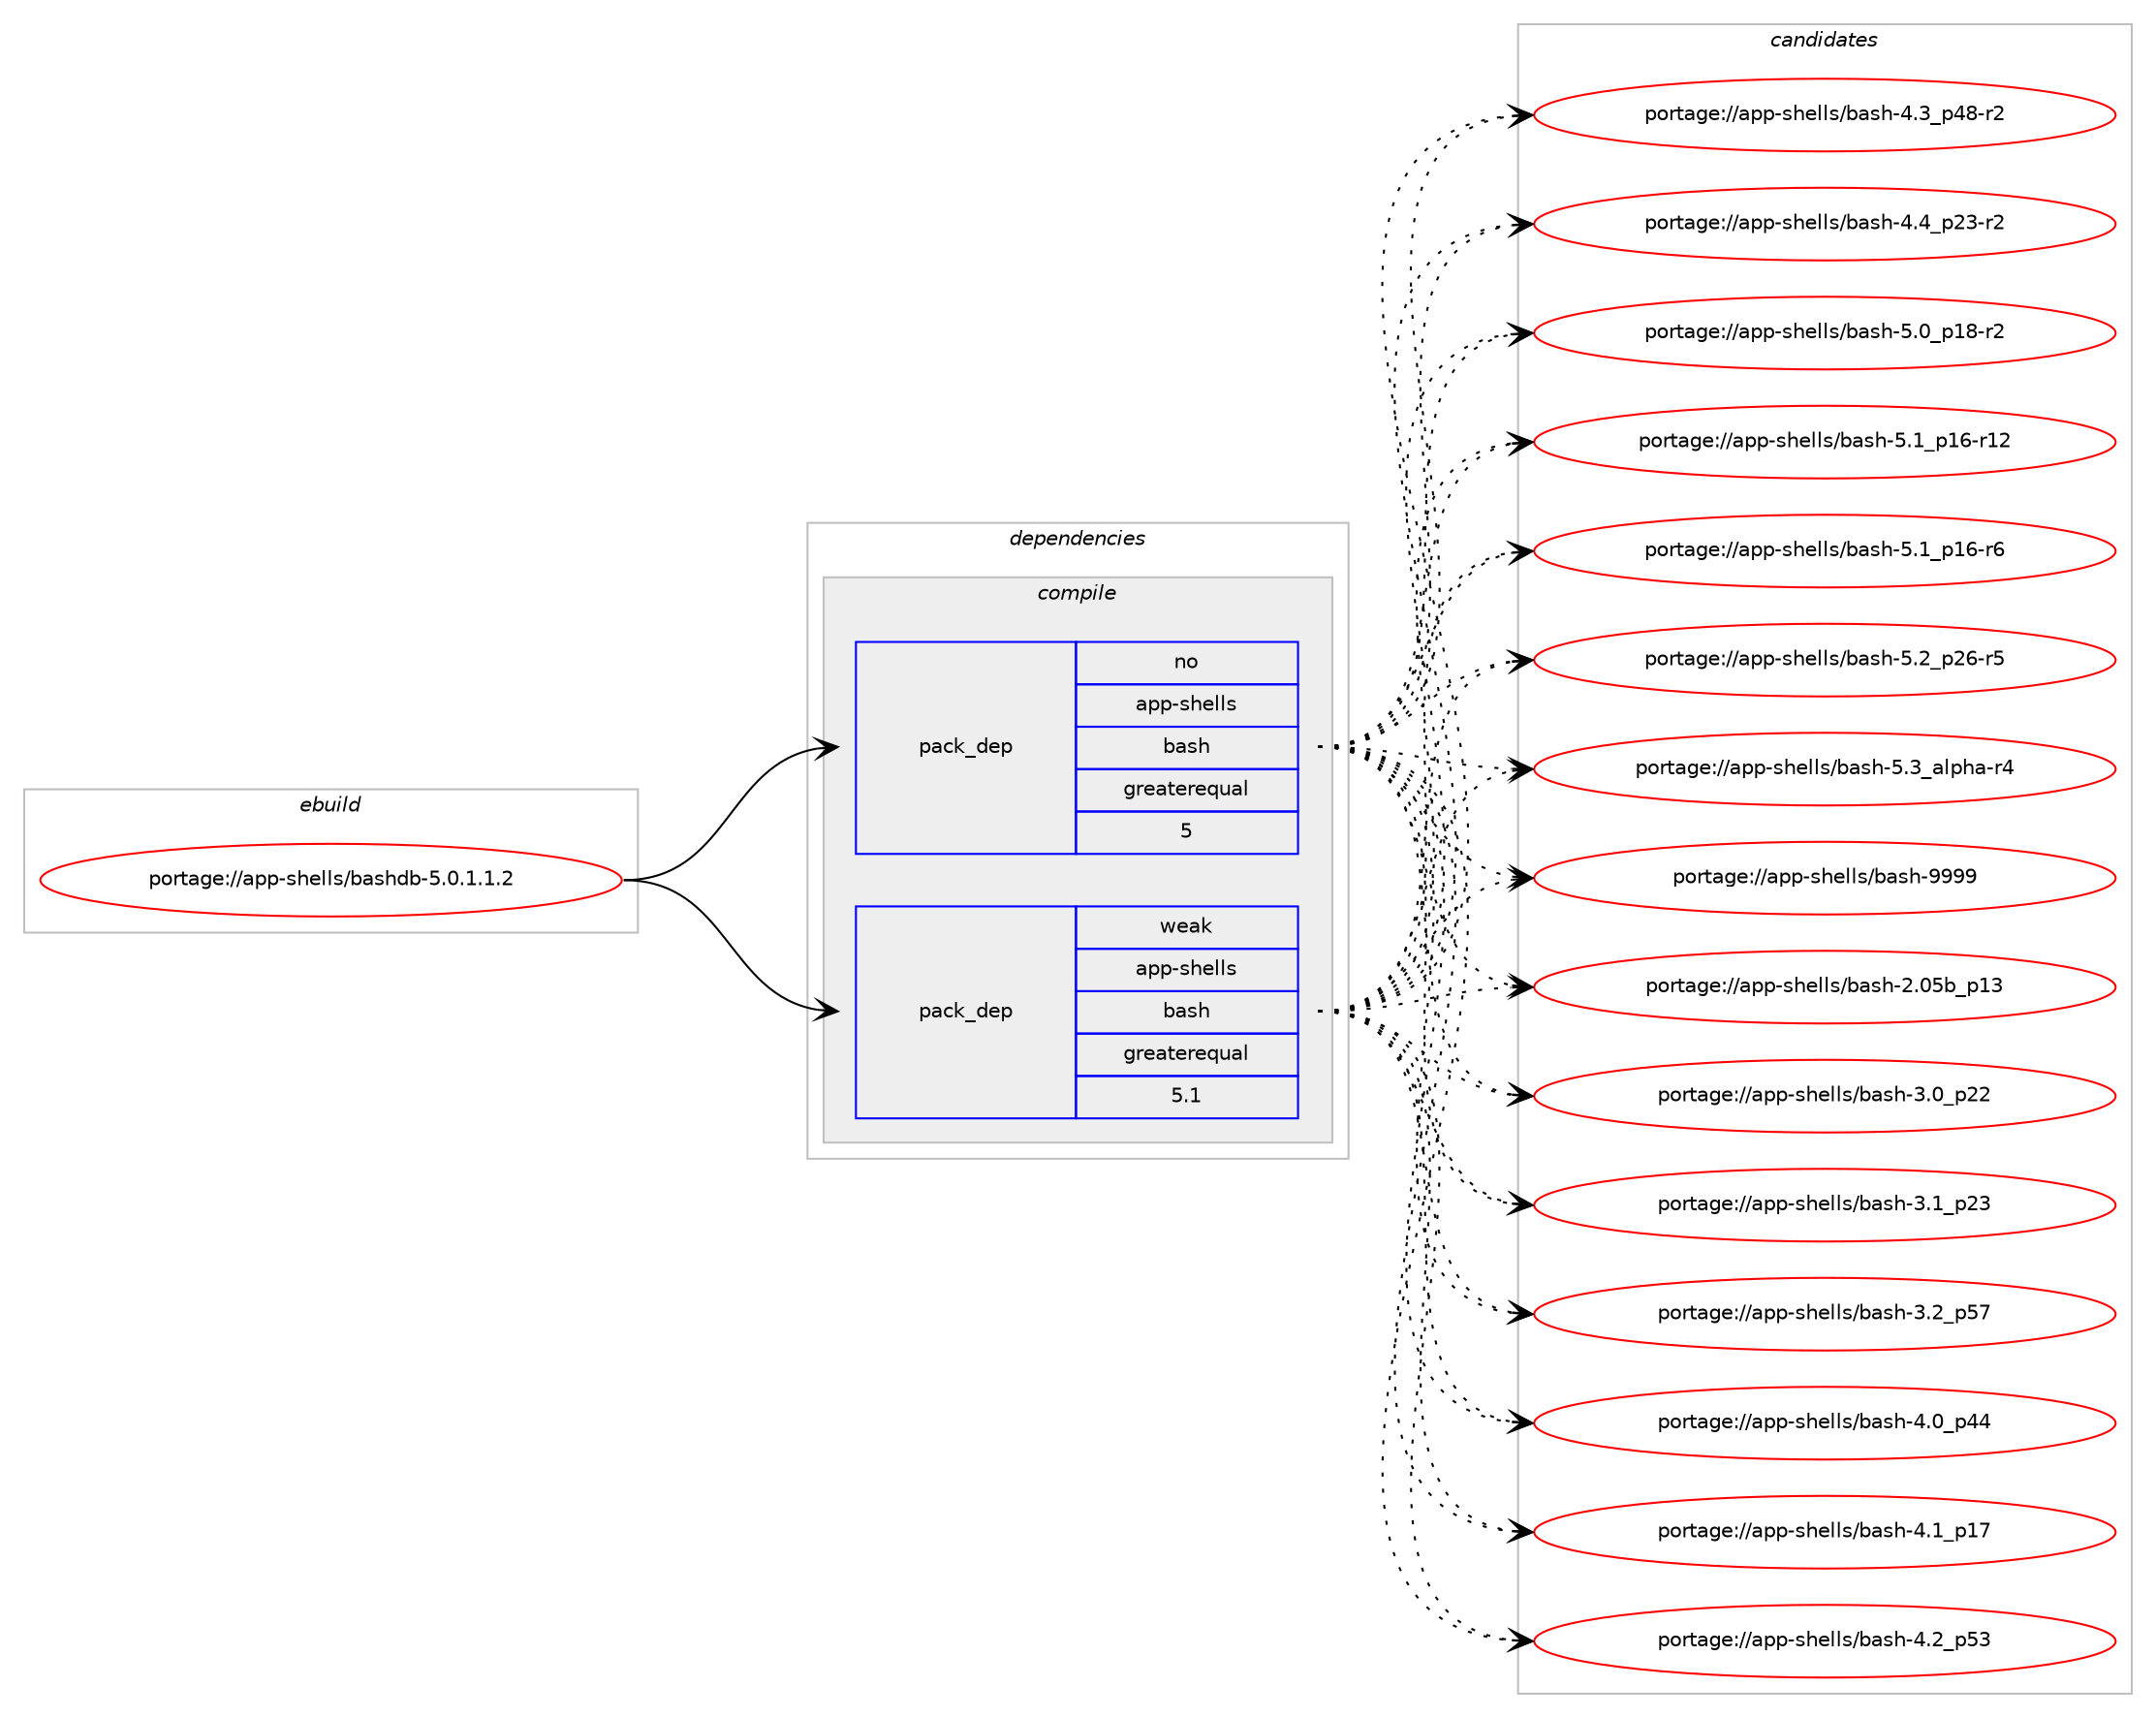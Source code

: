 digraph prolog {

# *************
# Graph options
# *************

newrank=true;
concentrate=true;
compound=true;
graph [rankdir=LR,fontname=Helvetica,fontsize=10,ranksep=1.5];#, ranksep=2.5, nodesep=0.2];
edge  [arrowhead=vee];
node  [fontname=Helvetica,fontsize=10];

# **********
# The ebuild
# **********

subgraph cluster_leftcol {
color=gray;
rank=same;
label=<<i>ebuild</i>>;
id [label="portage://app-shells/bashdb-5.0.1.1.2", color=red, width=4, href="../app-shells/bashdb-5.0.1.1.2.svg"];
}

# ****************
# The dependencies
# ****************

subgraph cluster_midcol {
color=gray;
label=<<i>dependencies</i>>;
subgraph cluster_compile {
fillcolor="#eeeeee";
style=filled;
label=<<i>compile</i>>;
subgraph pack8330 {
dependency22787 [label=<<TABLE BORDER="0" CELLBORDER="1" CELLSPACING="0" CELLPADDING="4" WIDTH="220"><TR><TD ROWSPAN="6" CELLPADDING="30">pack_dep</TD></TR><TR><TD WIDTH="110">no</TD></TR><TR><TD>app-shells</TD></TR><TR><TD>bash</TD></TR><TR><TD>greaterequal</TD></TR><TR><TD>5</TD></TR></TABLE>>, shape=none, color=blue];
}
id:e -> dependency22787:w [weight=20,style="solid",arrowhead="vee"];
subgraph pack8331 {
dependency22788 [label=<<TABLE BORDER="0" CELLBORDER="1" CELLSPACING="0" CELLPADDING="4" WIDTH="220"><TR><TD ROWSPAN="6" CELLPADDING="30">pack_dep</TD></TR><TR><TD WIDTH="110">weak</TD></TR><TR><TD>app-shells</TD></TR><TR><TD>bash</TD></TR><TR><TD>greaterequal</TD></TR><TR><TD>5.1</TD></TR></TABLE>>, shape=none, color=blue];
}
id:e -> dependency22788:w [weight=20,style="solid",arrowhead="vee"];
}
subgraph cluster_compileandrun {
fillcolor="#eeeeee";
style=filled;
label=<<i>compile and run</i>>;
}
subgraph cluster_run {
fillcolor="#eeeeee";
style=filled;
label=<<i>run</i>>;
}
}

# **************
# The candidates
# **************

subgraph cluster_choices {
rank=same;
color=gray;
label=<<i>candidates</i>>;

subgraph choice8330 {
color=black;
nodesep=1;
choice9711211245115104101108108115479897115104455046485398951124951 [label="portage://app-shells/bash-2.05b_p13", color=red, width=4,href="../app-shells/bash-2.05b_p13.svg"];
choice971121124511510410110810811547989711510445514648951125050 [label="portage://app-shells/bash-3.0_p22", color=red, width=4,href="../app-shells/bash-3.0_p22.svg"];
choice971121124511510410110810811547989711510445514649951125051 [label="portage://app-shells/bash-3.1_p23", color=red, width=4,href="../app-shells/bash-3.1_p23.svg"];
choice971121124511510410110810811547989711510445514650951125355 [label="portage://app-shells/bash-3.2_p57", color=red, width=4,href="../app-shells/bash-3.2_p57.svg"];
choice971121124511510410110810811547989711510445524648951125252 [label="portage://app-shells/bash-4.0_p44", color=red, width=4,href="../app-shells/bash-4.0_p44.svg"];
choice971121124511510410110810811547989711510445524649951124955 [label="portage://app-shells/bash-4.1_p17", color=red, width=4,href="../app-shells/bash-4.1_p17.svg"];
choice971121124511510410110810811547989711510445524650951125351 [label="portage://app-shells/bash-4.2_p53", color=red, width=4,href="../app-shells/bash-4.2_p53.svg"];
choice9711211245115104101108108115479897115104455246519511252564511450 [label="portage://app-shells/bash-4.3_p48-r2", color=red, width=4,href="../app-shells/bash-4.3_p48-r2.svg"];
choice9711211245115104101108108115479897115104455246529511250514511450 [label="portage://app-shells/bash-4.4_p23-r2", color=red, width=4,href="../app-shells/bash-4.4_p23-r2.svg"];
choice9711211245115104101108108115479897115104455346489511249564511450 [label="portage://app-shells/bash-5.0_p18-r2", color=red, width=4,href="../app-shells/bash-5.0_p18-r2.svg"];
choice971121124511510410110810811547989711510445534649951124954451144950 [label="portage://app-shells/bash-5.1_p16-r12", color=red, width=4,href="../app-shells/bash-5.1_p16-r12.svg"];
choice9711211245115104101108108115479897115104455346499511249544511454 [label="portage://app-shells/bash-5.1_p16-r6", color=red, width=4,href="../app-shells/bash-5.1_p16-r6.svg"];
choice9711211245115104101108108115479897115104455346509511250544511453 [label="portage://app-shells/bash-5.2_p26-r5", color=red, width=4,href="../app-shells/bash-5.2_p26-r5.svg"];
choice9711211245115104101108108115479897115104455346519597108112104974511452 [label="portage://app-shells/bash-5.3_alpha-r4", color=red, width=4,href="../app-shells/bash-5.3_alpha-r4.svg"];
choice97112112451151041011081081154798971151044557575757 [label="portage://app-shells/bash-9999", color=red, width=4,href="../app-shells/bash-9999.svg"];
dependency22787:e -> choice9711211245115104101108108115479897115104455046485398951124951:w [style=dotted,weight="100"];
dependency22787:e -> choice971121124511510410110810811547989711510445514648951125050:w [style=dotted,weight="100"];
dependency22787:e -> choice971121124511510410110810811547989711510445514649951125051:w [style=dotted,weight="100"];
dependency22787:e -> choice971121124511510410110810811547989711510445514650951125355:w [style=dotted,weight="100"];
dependency22787:e -> choice971121124511510410110810811547989711510445524648951125252:w [style=dotted,weight="100"];
dependency22787:e -> choice971121124511510410110810811547989711510445524649951124955:w [style=dotted,weight="100"];
dependency22787:e -> choice971121124511510410110810811547989711510445524650951125351:w [style=dotted,weight="100"];
dependency22787:e -> choice9711211245115104101108108115479897115104455246519511252564511450:w [style=dotted,weight="100"];
dependency22787:e -> choice9711211245115104101108108115479897115104455246529511250514511450:w [style=dotted,weight="100"];
dependency22787:e -> choice9711211245115104101108108115479897115104455346489511249564511450:w [style=dotted,weight="100"];
dependency22787:e -> choice971121124511510410110810811547989711510445534649951124954451144950:w [style=dotted,weight="100"];
dependency22787:e -> choice9711211245115104101108108115479897115104455346499511249544511454:w [style=dotted,weight="100"];
dependency22787:e -> choice9711211245115104101108108115479897115104455346509511250544511453:w [style=dotted,weight="100"];
dependency22787:e -> choice9711211245115104101108108115479897115104455346519597108112104974511452:w [style=dotted,weight="100"];
dependency22787:e -> choice97112112451151041011081081154798971151044557575757:w [style=dotted,weight="100"];
}
subgraph choice8331 {
color=black;
nodesep=1;
choice9711211245115104101108108115479897115104455046485398951124951 [label="portage://app-shells/bash-2.05b_p13", color=red, width=4,href="../app-shells/bash-2.05b_p13.svg"];
choice971121124511510410110810811547989711510445514648951125050 [label="portage://app-shells/bash-3.0_p22", color=red, width=4,href="../app-shells/bash-3.0_p22.svg"];
choice971121124511510410110810811547989711510445514649951125051 [label="portage://app-shells/bash-3.1_p23", color=red, width=4,href="../app-shells/bash-3.1_p23.svg"];
choice971121124511510410110810811547989711510445514650951125355 [label="portage://app-shells/bash-3.2_p57", color=red, width=4,href="../app-shells/bash-3.2_p57.svg"];
choice971121124511510410110810811547989711510445524648951125252 [label="portage://app-shells/bash-4.0_p44", color=red, width=4,href="../app-shells/bash-4.0_p44.svg"];
choice971121124511510410110810811547989711510445524649951124955 [label="portage://app-shells/bash-4.1_p17", color=red, width=4,href="../app-shells/bash-4.1_p17.svg"];
choice971121124511510410110810811547989711510445524650951125351 [label="portage://app-shells/bash-4.2_p53", color=red, width=4,href="../app-shells/bash-4.2_p53.svg"];
choice9711211245115104101108108115479897115104455246519511252564511450 [label="portage://app-shells/bash-4.3_p48-r2", color=red, width=4,href="../app-shells/bash-4.3_p48-r2.svg"];
choice9711211245115104101108108115479897115104455246529511250514511450 [label="portage://app-shells/bash-4.4_p23-r2", color=red, width=4,href="../app-shells/bash-4.4_p23-r2.svg"];
choice9711211245115104101108108115479897115104455346489511249564511450 [label="portage://app-shells/bash-5.0_p18-r2", color=red, width=4,href="../app-shells/bash-5.0_p18-r2.svg"];
choice971121124511510410110810811547989711510445534649951124954451144950 [label="portage://app-shells/bash-5.1_p16-r12", color=red, width=4,href="../app-shells/bash-5.1_p16-r12.svg"];
choice9711211245115104101108108115479897115104455346499511249544511454 [label="portage://app-shells/bash-5.1_p16-r6", color=red, width=4,href="../app-shells/bash-5.1_p16-r6.svg"];
choice9711211245115104101108108115479897115104455346509511250544511453 [label="portage://app-shells/bash-5.2_p26-r5", color=red, width=4,href="../app-shells/bash-5.2_p26-r5.svg"];
choice9711211245115104101108108115479897115104455346519597108112104974511452 [label="portage://app-shells/bash-5.3_alpha-r4", color=red, width=4,href="../app-shells/bash-5.3_alpha-r4.svg"];
choice97112112451151041011081081154798971151044557575757 [label="portage://app-shells/bash-9999", color=red, width=4,href="../app-shells/bash-9999.svg"];
dependency22788:e -> choice9711211245115104101108108115479897115104455046485398951124951:w [style=dotted,weight="100"];
dependency22788:e -> choice971121124511510410110810811547989711510445514648951125050:w [style=dotted,weight="100"];
dependency22788:e -> choice971121124511510410110810811547989711510445514649951125051:w [style=dotted,weight="100"];
dependency22788:e -> choice971121124511510410110810811547989711510445514650951125355:w [style=dotted,weight="100"];
dependency22788:e -> choice971121124511510410110810811547989711510445524648951125252:w [style=dotted,weight="100"];
dependency22788:e -> choice971121124511510410110810811547989711510445524649951124955:w [style=dotted,weight="100"];
dependency22788:e -> choice971121124511510410110810811547989711510445524650951125351:w [style=dotted,weight="100"];
dependency22788:e -> choice9711211245115104101108108115479897115104455246519511252564511450:w [style=dotted,weight="100"];
dependency22788:e -> choice9711211245115104101108108115479897115104455246529511250514511450:w [style=dotted,weight="100"];
dependency22788:e -> choice9711211245115104101108108115479897115104455346489511249564511450:w [style=dotted,weight="100"];
dependency22788:e -> choice971121124511510410110810811547989711510445534649951124954451144950:w [style=dotted,weight="100"];
dependency22788:e -> choice9711211245115104101108108115479897115104455346499511249544511454:w [style=dotted,weight="100"];
dependency22788:e -> choice9711211245115104101108108115479897115104455346509511250544511453:w [style=dotted,weight="100"];
dependency22788:e -> choice9711211245115104101108108115479897115104455346519597108112104974511452:w [style=dotted,weight="100"];
dependency22788:e -> choice97112112451151041011081081154798971151044557575757:w [style=dotted,weight="100"];
}
}

}
